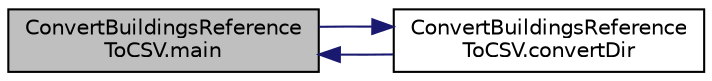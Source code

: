 digraph "ConvertBuildingsReferenceToCSV.main"
{
  edge [fontname="Helvetica",fontsize="10",labelfontname="Helvetica",labelfontsize="10"];
  node [fontname="Helvetica",fontsize="10",shape=record];
  rankdir="LR";
  Node6 [label="ConvertBuildingsReference\lToCSV.main",height=0.2,width=0.4,color="black", fillcolor="grey75", style="filled", fontcolor="black"];
  Node6 -> Node7 [dir="back",color="midnightblue",fontsize="10",style="solid",fontname="Helvetica"];
  Node7 [label="ConvertBuildingsReference\lToCSV.convertDir",height=0.2,width=0.4,color="black", fillcolor="white", style="filled",URL="$d0/d26/namespace_convert_buildings_reference_to_c_s_v.html#a88af94f286adf83b6efccffe33c75ae0"];
  Node7 -> Node6 [dir="back",color="midnightblue",fontsize="10",style="solid",fontname="Helvetica"];
}

